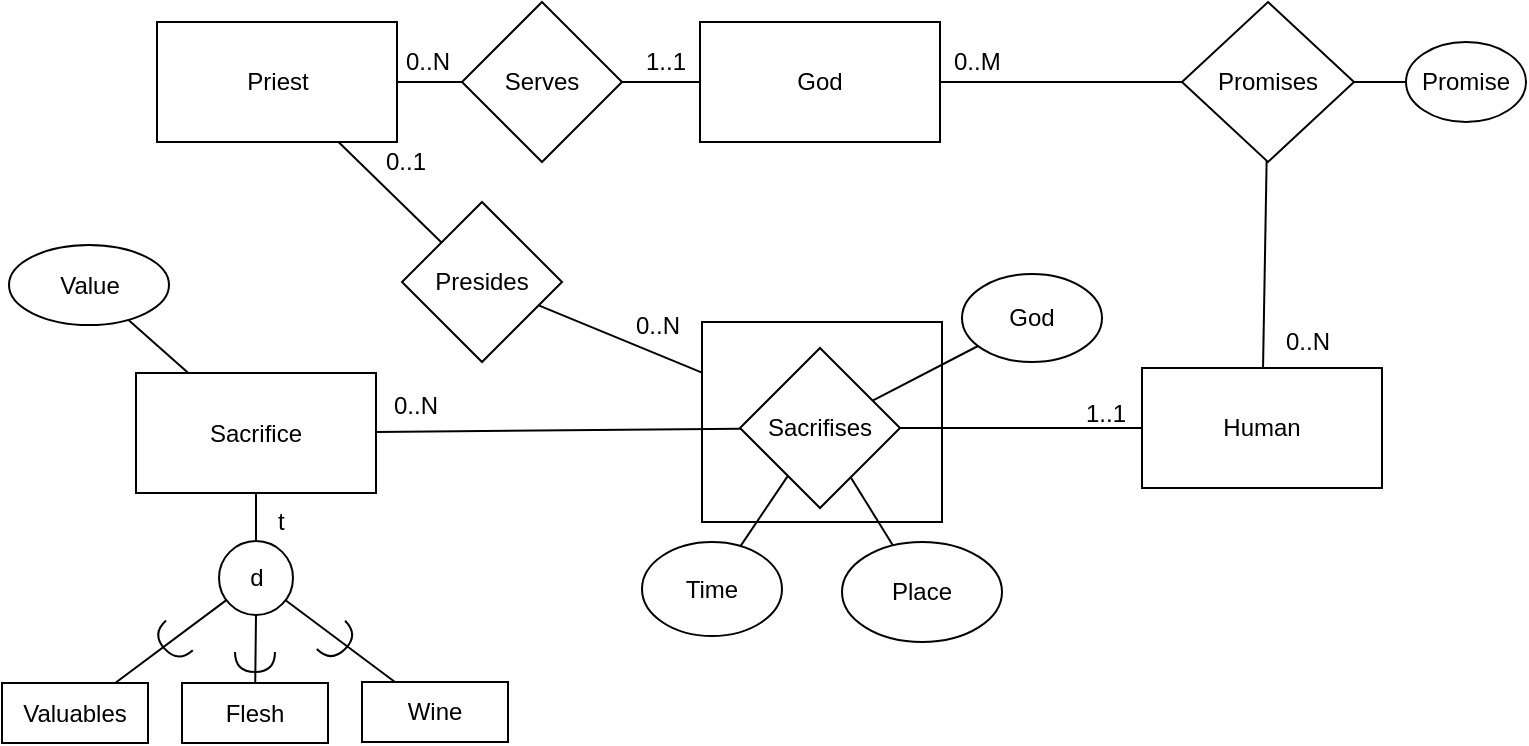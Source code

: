 <mxfile version="12.1.7" type="device" pages="1"><diagram id="VcIQbR_MOzCGL-nIBR05" name="Page-1"><mxGraphModel dx="769" dy="737" grid="0" gridSize="10" guides="1" tooltips="1" connect="1" arrows="1" fold="1" page="0" pageScale="1" pageWidth="850" pageHeight="1100" math="0" shadow="0"><root><mxCell id="0"/><mxCell id="1" parent="0"/><mxCell id="1nLZiK4TsnJh33VK_LFi-55" value="" style="rounded=0;whiteSpace=wrap;html=1;comic=0;" parent="1" vertex="1"><mxGeometry x="270" y="170" width="120" height="100" as="geometry"/></mxCell><mxCell id="1nLZiK4TsnJh33VK_LFi-23" value="" style="endArrow=none;html=1;" parent="1" source="1nLZiK4TsnJh33VK_LFi-42" target="1nLZiK4TsnJh33VK_LFi-2" edge="1"><mxGeometry width="50" height="50" relative="1" as="geometry"><mxPoint x="13.5" y="480.5" as="sourcePoint"/><mxPoint y="500.5" as="targetPoint"/></mxGeometry></mxCell><mxCell id="1nLZiK4TsnJh33VK_LFi-2" value="Sacrifice" style="rounded=0;whiteSpace=wrap;html=1;" parent="1" vertex="1"><mxGeometry x="-13" y="195.5" width="120" height="60" as="geometry"/></mxCell><mxCell id="1nLZiK4TsnJh33VK_LFi-3" value="Time" style="ellipse;whiteSpace=wrap;html=1;" parent="1" vertex="1"><mxGeometry x="240" y="280" width="70" height="47" as="geometry"/></mxCell><mxCell id="1nLZiK4TsnJh33VK_LFi-4" value="Place" style="ellipse;whiteSpace=wrap;html=1;" parent="1" vertex="1"><mxGeometry x="340" y="280" width="80" height="50" as="geometry"/></mxCell><mxCell id="1nLZiK4TsnJh33VK_LFi-11" value="God" style="rounded=0;whiteSpace=wrap;html=1;comic=0;" parent="1" vertex="1"><mxGeometry x="269" y="20" width="120" height="60" as="geometry"/></mxCell><mxCell id="1nLZiK4TsnJh33VK_LFi-12" value="Human" style="rounded=0;whiteSpace=wrap;html=1;comic=0;" parent="1" vertex="1"><mxGeometry x="490" y="193" width="120" height="60" as="geometry"/></mxCell><mxCell id="1nLZiK4TsnJh33VK_LFi-13" value="Priest" style="rounded=0;whiteSpace=wrap;html=1;comic=0;" parent="1" vertex="1"><mxGeometry x="-2.5" y="20" width="120" height="60" as="geometry"/></mxCell><mxCell id="1nLZiK4TsnJh33VK_LFi-15" value="" style="endArrow=none;html=1;" parent="1" source="1nLZiK4TsnJh33VK_LFi-11" target="1nLZiK4TsnJh33VK_LFi-16" edge="1"><mxGeometry width="50" height="50" relative="1" as="geometry"><mxPoint x="153" y="111" as="sourcePoint"/><mxPoint x="358" y="1" as="targetPoint"/></mxGeometry></mxCell><mxCell id="1nLZiK4TsnJh33VK_LFi-16" value="Promises" style="rhombus;whiteSpace=wrap;html=1;rounded=0;comic=0;" parent="1" vertex="1"><mxGeometry x="510" y="10" width="86" height="80" as="geometry"/></mxCell><mxCell id="1nLZiK4TsnJh33VK_LFi-17" value="" style="endArrow=none;html=1;" parent="1" source="1nLZiK4TsnJh33VK_LFi-12" target="1nLZiK4TsnJh33VK_LFi-16" edge="1"><mxGeometry width="50" height="50" relative="1" as="geometry"><mxPoint x="263" y="200" as="sourcePoint"/><mxPoint x="313" y="150" as="targetPoint"/></mxGeometry></mxCell><mxCell id="1nLZiK4TsnJh33VK_LFi-18" value="Sacrifises" style="rhombus;whiteSpace=wrap;html=1;rounded=0;comic=0;" parent="1" vertex="1"><mxGeometry x="289" y="183" width="80" height="80" as="geometry"/></mxCell><mxCell id="1nLZiK4TsnJh33VK_LFi-20" value="" style="endArrow=none;html=1;" parent="1" source="1nLZiK4TsnJh33VK_LFi-18" target="1nLZiK4TsnJh33VK_LFi-12" edge="1"><mxGeometry width="50" height="50" relative="1" as="geometry"><mxPoint x="334.5" y="223" as="sourcePoint"/><mxPoint x="293" y="280" as="targetPoint"/></mxGeometry></mxCell><mxCell id="1nLZiK4TsnJh33VK_LFi-31" value="" style="endArrow=none;html=1;" parent="1" source="1nLZiK4TsnJh33VK_LFi-4" target="1nLZiK4TsnJh33VK_LFi-18" edge="1"><mxGeometry width="50" height="50" relative="1" as="geometry"><mxPoint x="210" y="350" as="sourcePoint"/><mxPoint x="260" y="300" as="targetPoint"/></mxGeometry></mxCell><mxCell id="1nLZiK4TsnJh33VK_LFi-33" value="" style="endArrow=none;html=1;" parent="1" source="1nLZiK4TsnJh33VK_LFi-3" target="1nLZiK4TsnJh33VK_LFi-18" edge="1"><mxGeometry width="50" height="50" relative="1" as="geometry"><mxPoint x="140" y="170" as="sourcePoint"/><mxPoint x="190" y="120" as="targetPoint"/></mxGeometry></mxCell><mxCell id="1nLZiK4TsnJh33VK_LFi-36" value="Serves" style="rhombus;whiteSpace=wrap;html=1;rounded=0;comic=0;" parent="1" vertex="1"><mxGeometry x="150" y="10" width="80" height="80" as="geometry"/></mxCell><mxCell id="1nLZiK4TsnJh33VK_LFi-37" value="" style="endArrow=none;html=1;" parent="1" source="1nLZiK4TsnJh33VK_LFi-13" target="1nLZiK4TsnJh33VK_LFi-36" edge="1"><mxGeometry width="50" height="50" relative="1" as="geometry"><mxPoint x="94" y="-10" as="sourcePoint"/><mxPoint x="144" y="-60" as="targetPoint"/></mxGeometry></mxCell><mxCell id="1nLZiK4TsnJh33VK_LFi-38" value="" style="endArrow=none;html=1;" parent="1" source="1nLZiK4TsnJh33VK_LFi-36" target="1nLZiK4TsnJh33VK_LFi-11" edge="1"><mxGeometry width="50" height="50" relative="1" as="geometry"><mxPoint x="264" y="-30" as="sourcePoint"/><mxPoint x="314" y="-80" as="targetPoint"/></mxGeometry></mxCell><mxCell id="1nLZiK4TsnJh33VK_LFi-39" value="&lt;div&gt;Promise&lt;/div&gt;" style="ellipse;whiteSpace=wrap;html=1;rounded=0;comic=0;" parent="1" vertex="1"><mxGeometry x="622" y="30" width="60" height="40" as="geometry"/></mxCell><mxCell id="1nLZiK4TsnJh33VK_LFi-41" value="" style="endArrow=none;html=1;" parent="1" source="1nLZiK4TsnJh33VK_LFi-16" target="1nLZiK4TsnJh33VK_LFi-39" edge="1"><mxGeometry width="50" height="50" relative="1" as="geometry"><mxPoint x="600" y="130" as="sourcePoint"/><mxPoint x="650" y="80" as="targetPoint"/></mxGeometry></mxCell><mxCell id="1nLZiK4TsnJh33VK_LFi-42" value="Value" style="ellipse;whiteSpace=wrap;html=1;rounded=0;comic=0;" parent="1" vertex="1"><mxGeometry x="-76.5" y="131.5" width="80" height="40" as="geometry"/></mxCell><mxCell id="1nLZiK4TsnJh33VK_LFi-43" value="d" style="ellipse;whiteSpace=wrap;html=1;aspect=fixed;rounded=0;comic=0;" parent="1" vertex="1"><mxGeometry x="28.5" y="279.5" width="37" height="37" as="geometry"/></mxCell><mxCell id="1nLZiK4TsnJh33VK_LFi-44" value="Valuables" style="rounded=0;whiteSpace=wrap;html=1;comic=0;" parent="1" vertex="1"><mxGeometry x="-80" y="350.5" width="73" height="30" as="geometry"/></mxCell><mxCell id="1nLZiK4TsnJh33VK_LFi-45" value="Flesh" style="rounded=0;whiteSpace=wrap;html=1;comic=0;" parent="1" vertex="1"><mxGeometry x="10" y="350.5" width="73" height="30" as="geometry"/></mxCell><mxCell id="1nLZiK4TsnJh33VK_LFi-46" value="Wine" style="rounded=0;whiteSpace=wrap;html=1;comic=0;" parent="1" vertex="1"><mxGeometry x="100" y="350" width="73" height="30" as="geometry"/></mxCell><mxCell id="1nLZiK4TsnJh33VK_LFi-47" value="" style="endArrow=none;html=1;" parent="1" source="1nLZiK4TsnJh33VK_LFi-43" target="1nLZiK4TsnJh33VK_LFi-2" edge="1"><mxGeometry width="50" height="50" relative="1" as="geometry"><mxPoint x="-100" y="340.5" as="sourcePoint"/><mxPoint x="-40" y="290.5" as="targetPoint"/></mxGeometry></mxCell><mxCell id="1nLZiK4TsnJh33VK_LFi-48" value="" style="endArrow=none;html=1;" parent="1" source="1nLZiK4TsnJh33VK_LFi-44" target="1nLZiK4TsnJh33VK_LFi-43" edge="1"><mxGeometry width="50" height="50" relative="1" as="geometry"><mxPoint x="-120" y="340.5" as="sourcePoint"/><mxPoint x="-70" y="290.5" as="targetPoint"/></mxGeometry></mxCell><mxCell id="1nLZiK4TsnJh33VK_LFi-49" value="" style="endArrow=none;html=1;" parent="1" source="1nLZiK4TsnJh33VK_LFi-43" target="1nLZiK4TsnJh33VK_LFi-45" edge="1"><mxGeometry width="50" height="50" relative="1" as="geometry"><mxPoint x="-80" y="310.5" as="sourcePoint"/><mxPoint x="-30" y="260.5" as="targetPoint"/></mxGeometry></mxCell><mxCell id="1nLZiK4TsnJh33VK_LFi-50" value="" style="endArrow=none;html=1;" parent="1" source="1nLZiK4TsnJh33VK_LFi-43" target="1nLZiK4TsnJh33VK_LFi-46" edge="1"><mxGeometry width="50" height="50" relative="1" as="geometry"><mxPoint x="-90" y="320.5" as="sourcePoint"/><mxPoint x="-40" y="270.5" as="targetPoint"/></mxGeometry></mxCell><mxCell id="1nLZiK4TsnJh33VK_LFi-56" value="Presides" style="rhombus;whiteSpace=wrap;html=1;rounded=0;comic=0;" parent="1" vertex="1"><mxGeometry x="120" y="110" width="80" height="80" as="geometry"/></mxCell><mxCell id="1nLZiK4TsnJh33VK_LFi-57" value="" style="endArrow=none;html=1;" parent="1" source="1nLZiK4TsnJh33VK_LFi-56" target="1nLZiK4TsnJh33VK_LFi-13" edge="1"><mxGeometry width="50" height="50" relative="1" as="geometry"><mxPoint x="50" y="170" as="sourcePoint"/><mxPoint x="100" y="120" as="targetPoint"/></mxGeometry></mxCell><mxCell id="1nLZiK4TsnJh33VK_LFi-58" value="" style="endArrow=none;html=1;" parent="1" source="1nLZiK4TsnJh33VK_LFi-56" target="1nLZiK4TsnJh33VK_LFi-55" edge="1"><mxGeometry width="50" height="50" relative="1" as="geometry"><mxPoint x="200" y="190" as="sourcePoint"/><mxPoint x="250" y="140" as="targetPoint"/></mxGeometry></mxCell><mxCell id="1nLZiK4TsnJh33VK_LFi-61" value="" style="endArrow=none;html=1;" parent="1" source="1nLZiK4TsnJh33VK_LFi-2" target="1nLZiK4TsnJh33VK_LFi-18" edge="1"><mxGeometry width="50" height="50" relative="1" as="geometry"><mxPoint x="198.735" y="228.735" as="sourcePoint"/><mxPoint x="210" y="280" as="targetPoint"/></mxGeometry></mxCell><mxCell id="1nLZiK4TsnJh33VK_LFi-63" value="t" style="text;html=1;resizable=0;points=[];autosize=1;align=left;verticalAlign=top;spacingTop=-4;" parent="1" vertex="1"><mxGeometry x="55.5" y="259.5" width="20" height="20" as="geometry"/></mxCell><mxCell id="1nLZiK4TsnJh33VK_LFi-64" value="" style="shape=requiredInterface;html=1;verticalLabelPosition=bottom;rounded=0;comic=0;rotation=138;" parent="1" vertex="1"><mxGeometry y="320" width="10" height="20" as="geometry"/></mxCell><mxCell id="1nLZiK4TsnJh33VK_LFi-66" value="" style="shape=requiredInterface;html=1;verticalLabelPosition=bottom;rounded=0;comic=0;rotation=90;" parent="1" vertex="1"><mxGeometry x="41.5" y="330" width="10" height="20" as="geometry"/></mxCell><mxCell id="1nLZiK4TsnJh33VK_LFi-67" value="" style="shape=requiredInterface;html=1;verticalLabelPosition=bottom;rounded=0;comic=0;rotation=45;" parent="1" vertex="1"><mxGeometry x="83" y="320" width="10" height="20" as="geometry"/></mxCell><mxCell id="1nLZiK4TsnJh33VK_LFi-69" value="0..M" style="text;html=1;resizable=0;points=[];autosize=1;align=left;verticalAlign=top;spacingTop=-4;" parent="1" vertex="1"><mxGeometry x="394" y="30" width="40" height="20" as="geometry"/></mxCell><mxCell id="1nLZiK4TsnJh33VK_LFi-70" value="0..N" style="text;html=1;resizable=0;points=[];autosize=1;align=left;verticalAlign=top;spacingTop=-4;" parent="1" vertex="1"><mxGeometry x="560" y="170" width="40" height="20" as="geometry"/></mxCell><mxCell id="1nLZiK4TsnJh33VK_LFi-72" value="God" style="ellipse;whiteSpace=wrap;html=1;rounded=0;comic=0;" parent="1" vertex="1"><mxGeometry x="400" y="146" width="70" height="44" as="geometry"/></mxCell><mxCell id="1nLZiK4TsnJh33VK_LFi-73" value="" style="endArrow=none;html=1;" parent="1" source="1nLZiK4TsnJh33VK_LFi-18" target="1nLZiK4TsnJh33VK_LFi-72" edge="1"><mxGeometry width="50" height="50" relative="1" as="geometry"><mxPoint x="330" y="330" as="sourcePoint"/><mxPoint x="380" y="280" as="targetPoint"/></mxGeometry></mxCell><mxCell id="1nLZiK4TsnJh33VK_LFi-74" value="0..N" style="text;html=1;resizable=0;points=[];autosize=1;align=left;verticalAlign=top;spacingTop=-4;" parent="1" vertex="1"><mxGeometry x="114" y="202" width="40" height="20" as="geometry"/></mxCell><mxCell id="1nLZiK4TsnJh33VK_LFi-75" value="1..1" style="text;html=1;resizable=0;points=[];autosize=1;align=left;verticalAlign=top;spacingTop=-4;" parent="1" vertex="1"><mxGeometry x="460" y="205.5" width="40" height="20" as="geometry"/></mxCell><mxCell id="1nLZiK4TsnJh33VK_LFi-76" value="0..N" style="text;html=1;resizable=0;points=[];autosize=1;align=left;verticalAlign=top;spacingTop=-4;" parent="1" vertex="1"><mxGeometry x="235" y="162" width="40" height="20" as="geometry"/></mxCell><mxCell id="1nLZiK4TsnJh33VK_LFi-77" value="0..1" style="text;html=1;resizable=0;points=[];autosize=1;align=left;verticalAlign=top;spacingTop=-4;" parent="1" vertex="1"><mxGeometry x="110" y="80" width="40" height="20" as="geometry"/></mxCell><mxCell id="1nLZiK4TsnJh33VK_LFi-78" value="0..N" style="text;html=1;resizable=0;points=[];autosize=1;align=left;verticalAlign=top;spacingTop=-4;" parent="1" vertex="1"><mxGeometry x="120" y="30" width="40" height="20" as="geometry"/></mxCell><mxCell id="1nLZiK4TsnJh33VK_LFi-79" value="1..1" style="text;html=1;resizable=0;points=[];autosize=1;align=left;verticalAlign=top;spacingTop=-4;" parent="1" vertex="1"><mxGeometry x="240" y="30" width="40" height="20" as="geometry"/></mxCell></root></mxGraphModel></diagram></mxfile>